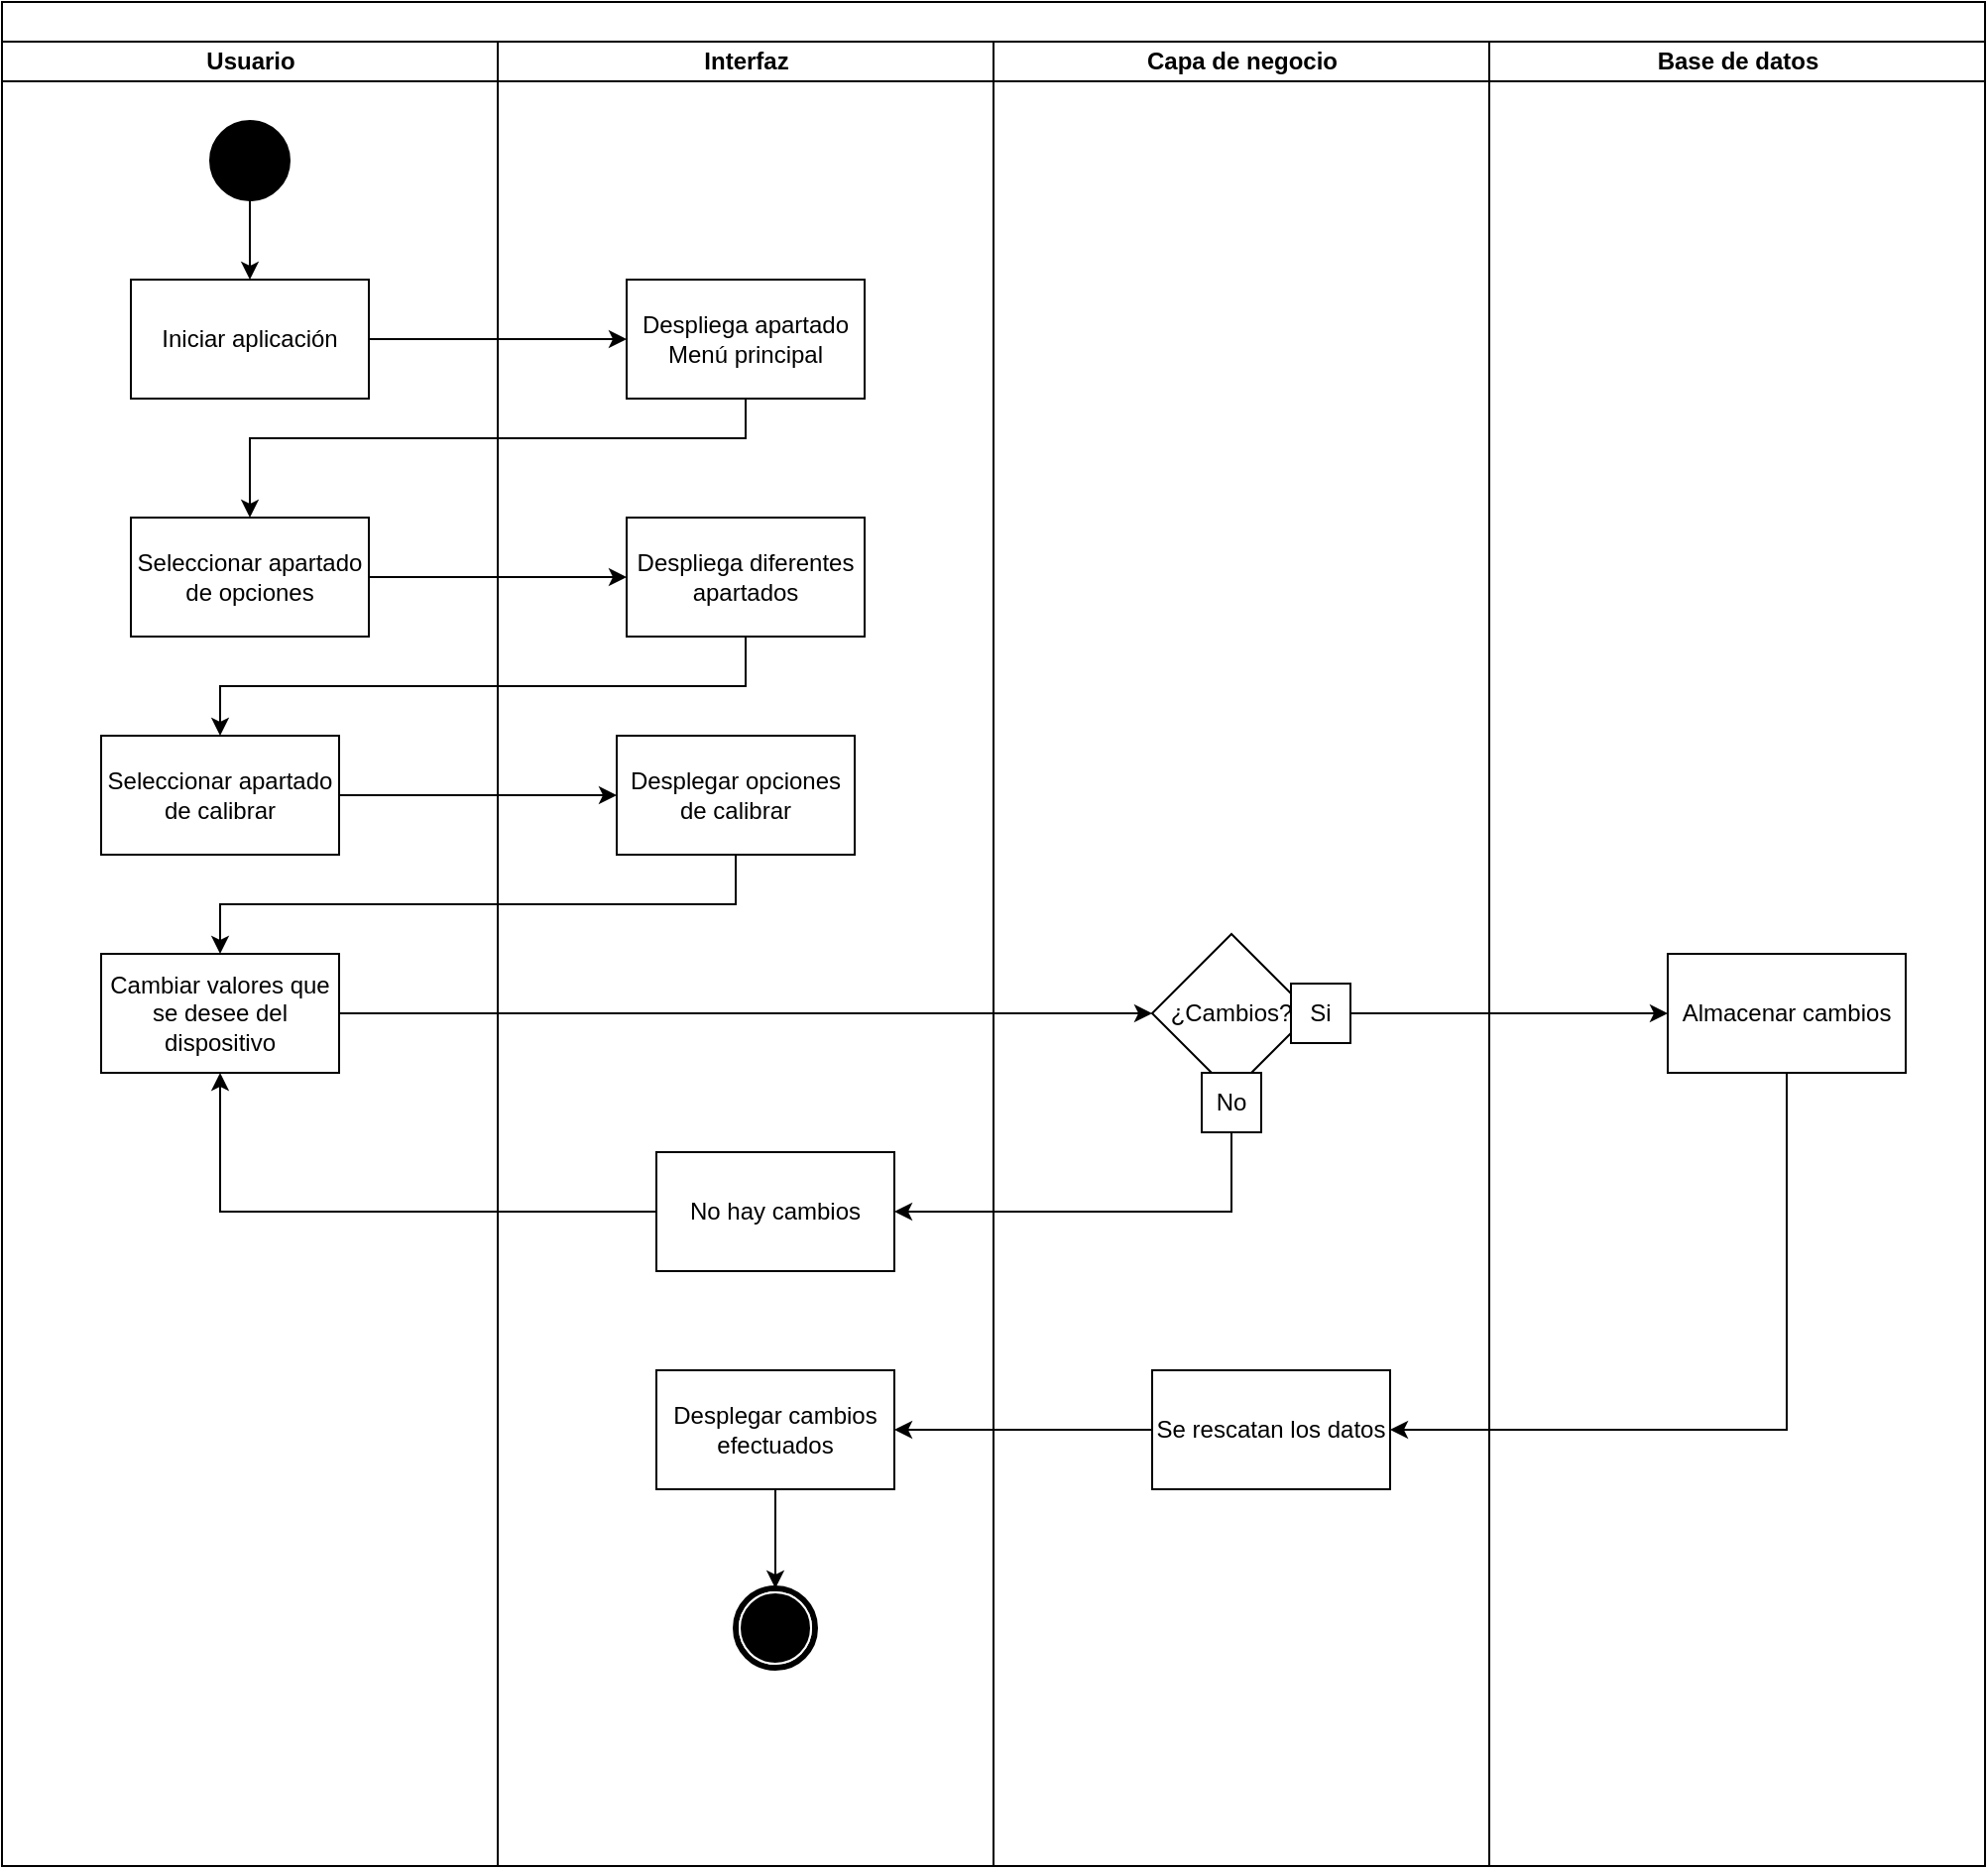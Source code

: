 <mxfile version="24.7.14">
  <diagram name="Página-1" id="jr31Qp8VH5XD6yN4iSkv">
    <mxGraphModel grid="1" page="1" gridSize="10" guides="1" tooltips="1" connect="1" arrows="1" fold="1" pageScale="1" pageWidth="827" pageHeight="1169" math="0" shadow="0">
      <root>
        <mxCell id="0" />
        <mxCell id="1" parent="0" />
        <mxCell id="7v-5D1nOGoh0MBonF9Dy-1" value="" style="swimlane;html=1;childLayout=stackLayout;startSize=20;rounded=0;shadow=0;comic=0;labelBackgroundColor=none;strokeWidth=1;fontFamily=Verdana;fontSize=12;align=center;direction=east;" vertex="1" parent="1">
          <mxGeometry x="320" y="70" width="1000" height="940" as="geometry">
            <mxRectangle y="20" width="70" height="30" as="alternateBounds" />
          </mxGeometry>
        </mxCell>
        <mxCell id="7v-5D1nOGoh0MBonF9Dy-2" value="Usuario" style="swimlane;html=1;startSize=20;" vertex="1" parent="7v-5D1nOGoh0MBonF9Dy-1">
          <mxGeometry y="20" width="250" height="920" as="geometry" />
        </mxCell>
        <mxCell id="7v-5D1nOGoh0MBonF9Dy-3" style="edgeStyle=orthogonalEdgeStyle;rounded=0;orthogonalLoop=1;jettySize=auto;html=1;entryX=0.5;entryY=0;entryDx=0;entryDy=0;" edge="1" parent="7v-5D1nOGoh0MBonF9Dy-2" source="7v-5D1nOGoh0MBonF9Dy-4" target="7v-5D1nOGoh0MBonF9Dy-6">
          <mxGeometry relative="1" as="geometry" />
        </mxCell>
        <mxCell id="7v-5D1nOGoh0MBonF9Dy-4" value="" style="ellipse;whiteSpace=wrap;html=1;rounded=0;shadow=0;comic=0;labelBackgroundColor=none;strokeWidth=1;fillColor=#000000;fontFamily=Verdana;fontSize=12;align=center;" vertex="1" parent="7v-5D1nOGoh0MBonF9Dy-2">
          <mxGeometry x="105" y="40" width="40" height="40" as="geometry" />
        </mxCell>
        <mxCell id="7v-5D1nOGoh0MBonF9Dy-6" value="Iniciar aplicación" style="rounded=0;whiteSpace=wrap;html=1;" vertex="1" parent="7v-5D1nOGoh0MBonF9Dy-2">
          <mxGeometry x="65" y="120" width="120" height="60" as="geometry" />
        </mxCell>
        <mxCell id="7v-5D1nOGoh0MBonF9Dy-7" value="Seleccionar apartado de opciones" style="whiteSpace=wrap;html=1;rounded=0;" vertex="1" parent="7v-5D1nOGoh0MBonF9Dy-2">
          <mxGeometry x="65" y="240" width="120" height="60" as="geometry" />
        </mxCell>
        <mxCell id="2JkWDgVvfD1crNLX6o0x-1" value="Seleccionar apartado de calibrar" style="whiteSpace=wrap;html=1;rounded=0;" vertex="1" parent="7v-5D1nOGoh0MBonF9Dy-2">
          <mxGeometry x="50" y="350" width="120" height="60" as="geometry" />
        </mxCell>
        <mxCell id="2JkWDgVvfD1crNLX6o0x-6" value="Cambiar valores que se desee del dispositivo" style="whiteSpace=wrap;html=1;rounded=0;" vertex="1" parent="7v-5D1nOGoh0MBonF9Dy-2">
          <mxGeometry x="50" y="460" width="120" height="60" as="geometry" />
        </mxCell>
        <mxCell id="7v-5D1nOGoh0MBonF9Dy-13" value="Interfaz" style="swimlane;html=1;startSize=20;" vertex="1" parent="7v-5D1nOGoh0MBonF9Dy-1">
          <mxGeometry x="250" y="20" width="250" height="920" as="geometry" />
        </mxCell>
        <mxCell id="7v-5D1nOGoh0MBonF9Dy-14" value="Despliega apartado Menú principal" style="rounded=0;whiteSpace=wrap;html=1;" vertex="1" parent="7v-5D1nOGoh0MBonF9Dy-13">
          <mxGeometry x="65" y="120" width="120" height="60" as="geometry" />
        </mxCell>
        <mxCell id="7v-5D1nOGoh0MBonF9Dy-15" value="&lt;div&gt;Despliega diferentes apartados&lt;/div&gt;" style="whiteSpace=wrap;html=1;rounded=0;" vertex="1" parent="7v-5D1nOGoh0MBonF9Dy-13">
          <mxGeometry x="65" y="240" width="120" height="60" as="geometry" />
        </mxCell>
        <mxCell id="vDfYHFcibt7ofE_CBs7i-1" value="Desplegar opciones de calibrar" style="whiteSpace=wrap;html=1;rounded=0;" vertex="1" parent="7v-5D1nOGoh0MBonF9Dy-13">
          <mxGeometry x="60" y="350" width="120" height="60" as="geometry" />
        </mxCell>
        <mxCell id="7v-5D1nOGoh0MBonF9Dy-5" value="" style="shape=mxgraph.bpmn.shape;html=1;verticalLabelPosition=bottom;labelBackgroundColor=#ffffff;verticalAlign=top;perimeter=ellipsePerimeter;outline=end;symbol=terminate;rounded=0;shadow=0;comic=0;strokeWidth=1;fontFamily=Verdana;fontSize=12;align=center;" vertex="1" parent="7v-5D1nOGoh0MBonF9Dy-13">
          <mxGeometry x="120" y="780" width="40" height="40" as="geometry" />
        </mxCell>
        <mxCell id="RfcZGqsw8joskzsknGYL-6" value="No hay cambios" style="whiteSpace=wrap;html=1;rounded=0;" vertex="1" parent="7v-5D1nOGoh0MBonF9Dy-13">
          <mxGeometry x="80" y="560" width="120" height="60" as="geometry" />
        </mxCell>
        <mxCell id="RfcZGqsw8joskzsknGYL-12" style="edgeStyle=orthogonalEdgeStyle;rounded=0;orthogonalLoop=1;jettySize=auto;html=1;exitX=0.5;exitY=1;exitDx=0;exitDy=0;entryX=0.5;entryY=0;entryDx=0;entryDy=0;" edge="1" parent="7v-5D1nOGoh0MBonF9Dy-13" source="RfcZGqsw8joskzsknGYL-10" target="7v-5D1nOGoh0MBonF9Dy-5">
          <mxGeometry relative="1" as="geometry" />
        </mxCell>
        <mxCell id="RfcZGqsw8joskzsknGYL-10" value="Desplegar cambios efectuados" style="whiteSpace=wrap;html=1;rounded=0;" vertex="1" parent="7v-5D1nOGoh0MBonF9Dy-13">
          <mxGeometry x="80" y="670" width="120" height="60" as="geometry" />
        </mxCell>
        <mxCell id="7v-5D1nOGoh0MBonF9Dy-21" value="Capa de negocio" style="swimlane;html=1;startSize=20;" vertex="1" parent="7v-5D1nOGoh0MBonF9Dy-1">
          <mxGeometry x="500" y="20" width="250" height="920" as="geometry">
            <mxRectangle x="500" y="20" width="40" height="970" as="alternateBounds" />
          </mxGeometry>
        </mxCell>
        <mxCell id="vDfYHFcibt7ofE_CBs7i-11" value="Se rescatan los datos" style="whiteSpace=wrap;html=1;rounded=0;" vertex="1" parent="7v-5D1nOGoh0MBonF9Dy-21">
          <mxGeometry x="80" y="670" width="120" height="60" as="geometry" />
        </mxCell>
        <mxCell id="RfcZGqsw8joskzsknGYL-1" value="¿Cambios?" style="rhombus;whiteSpace=wrap;html=1;" vertex="1" parent="7v-5D1nOGoh0MBonF9Dy-21">
          <mxGeometry x="80" y="450" width="80" height="80" as="geometry" />
        </mxCell>
        <mxCell id="RfcZGqsw8joskzsknGYL-2" value="Si" style="whiteSpace=wrap;html=1;aspect=fixed;" vertex="1" parent="7v-5D1nOGoh0MBonF9Dy-21">
          <mxGeometry x="150" y="475" width="30" height="30" as="geometry" />
        </mxCell>
        <mxCell id="RfcZGqsw8joskzsknGYL-3" value="No" style="whiteSpace=wrap;html=1;aspect=fixed;" vertex="1" parent="7v-5D1nOGoh0MBonF9Dy-21">
          <mxGeometry x="105" y="520" width="30" height="30" as="geometry" />
        </mxCell>
        <mxCell id="7v-5D1nOGoh0MBonF9Dy-27" value="Base de datos" style="swimlane;html=1;startSize=20;" vertex="1" parent="7v-5D1nOGoh0MBonF9Dy-1">
          <mxGeometry x="750" y="20" width="250" height="920" as="geometry">
            <mxRectangle x="500" y="20" width="40" height="970" as="alternateBounds" />
          </mxGeometry>
        </mxCell>
        <mxCell id="RfcZGqsw8joskzsknGYL-4" value="Almacenar cambios" style="whiteSpace=wrap;html=1;rounded=0;" vertex="1" parent="7v-5D1nOGoh0MBonF9Dy-27">
          <mxGeometry x="90" y="460" width="120" height="60" as="geometry" />
        </mxCell>
        <mxCell id="7v-5D1nOGoh0MBonF9Dy-29" style="edgeStyle=orthogonalEdgeStyle;rounded=0;orthogonalLoop=1;jettySize=auto;html=1;entryX=0;entryY=0.5;entryDx=0;entryDy=0;" edge="1" parent="7v-5D1nOGoh0MBonF9Dy-1" source="7v-5D1nOGoh0MBonF9Dy-6" target="7v-5D1nOGoh0MBonF9Dy-14">
          <mxGeometry relative="1" as="geometry" />
        </mxCell>
        <mxCell id="7v-5D1nOGoh0MBonF9Dy-30" value="" style="edgeStyle=orthogonalEdgeStyle;rounded=0;orthogonalLoop=1;jettySize=auto;html=1;" edge="1" parent="7v-5D1nOGoh0MBonF9Dy-1" source="7v-5D1nOGoh0MBonF9Dy-14" target="7v-5D1nOGoh0MBonF9Dy-7">
          <mxGeometry relative="1" as="geometry">
            <Array as="points">
              <mxPoint x="375" y="220" />
              <mxPoint x="125" y="220" />
            </Array>
          </mxGeometry>
        </mxCell>
        <mxCell id="7v-5D1nOGoh0MBonF9Dy-31" value="" style="edgeStyle=orthogonalEdgeStyle;rounded=0;orthogonalLoop=1;jettySize=auto;html=1;entryX=0;entryY=0.5;entryDx=0;entryDy=0;exitX=1;exitY=0.5;exitDx=0;exitDy=0;" edge="1" parent="7v-5D1nOGoh0MBonF9Dy-1" source="7v-5D1nOGoh0MBonF9Dy-7" target="7v-5D1nOGoh0MBonF9Dy-15">
          <mxGeometry relative="1" as="geometry">
            <mxPoint x="210" y="290" as="sourcePoint" />
            <Array as="points" />
          </mxGeometry>
        </mxCell>
        <mxCell id="2JkWDgVvfD1crNLX6o0x-2" style="edgeStyle=orthogonalEdgeStyle;rounded=0;orthogonalLoop=1;jettySize=auto;html=1;exitX=0.5;exitY=1;exitDx=0;exitDy=0;entryX=0.5;entryY=0;entryDx=0;entryDy=0;" edge="1" parent="7v-5D1nOGoh0MBonF9Dy-1" source="7v-5D1nOGoh0MBonF9Dy-15" target="2JkWDgVvfD1crNLX6o0x-1">
          <mxGeometry relative="1" as="geometry" />
        </mxCell>
        <mxCell id="vDfYHFcibt7ofE_CBs7i-2" style="edgeStyle=orthogonalEdgeStyle;rounded=0;orthogonalLoop=1;jettySize=auto;html=1;exitX=1;exitY=0.5;exitDx=0;exitDy=0;entryX=0;entryY=0.5;entryDx=0;entryDy=0;" edge="1" parent="7v-5D1nOGoh0MBonF9Dy-1" source="2JkWDgVvfD1crNLX6o0x-1" target="vDfYHFcibt7ofE_CBs7i-1">
          <mxGeometry relative="1" as="geometry" />
        </mxCell>
        <mxCell id="vDfYHFcibt7ofE_CBs7i-3" style="edgeStyle=orthogonalEdgeStyle;rounded=0;orthogonalLoop=1;jettySize=auto;html=1;exitX=0.5;exitY=1;exitDx=0;exitDy=0;entryX=0.5;entryY=0;entryDx=0;entryDy=0;" edge="1" parent="7v-5D1nOGoh0MBonF9Dy-1" source="vDfYHFcibt7ofE_CBs7i-1" target="2JkWDgVvfD1crNLX6o0x-6">
          <mxGeometry relative="1" as="geometry" />
        </mxCell>
        <mxCell id="vDfYHFcibt7ofE_CBs7i-8" style="edgeStyle=orthogonalEdgeStyle;rounded=0;orthogonalLoop=1;jettySize=auto;html=1;exitX=1;exitY=0.5;exitDx=0;exitDy=0;entryX=0;entryY=0.5;entryDx=0;entryDy=0;" edge="1" parent="7v-5D1nOGoh0MBonF9Dy-1" source="2JkWDgVvfD1crNLX6o0x-6">
          <mxGeometry relative="1" as="geometry">
            <mxPoint x="580" y="510" as="targetPoint" />
          </mxGeometry>
        </mxCell>
        <mxCell id="RfcZGqsw8joskzsknGYL-5" style="edgeStyle=orthogonalEdgeStyle;rounded=0;orthogonalLoop=1;jettySize=auto;html=1;exitX=1;exitY=0.5;exitDx=0;exitDy=0;entryX=0;entryY=0.5;entryDx=0;entryDy=0;" edge="1" parent="7v-5D1nOGoh0MBonF9Dy-1" source="RfcZGqsw8joskzsknGYL-2" target="RfcZGqsw8joskzsknGYL-4">
          <mxGeometry relative="1" as="geometry" />
        </mxCell>
        <mxCell id="RfcZGqsw8joskzsknGYL-7" style="edgeStyle=orthogonalEdgeStyle;rounded=0;orthogonalLoop=1;jettySize=auto;html=1;exitX=0.5;exitY=1;exitDx=0;exitDy=0;entryX=1;entryY=0.5;entryDx=0;entryDy=0;" edge="1" parent="7v-5D1nOGoh0MBonF9Dy-1" source="RfcZGqsw8joskzsknGYL-3" target="RfcZGqsw8joskzsknGYL-6">
          <mxGeometry relative="1" as="geometry" />
        </mxCell>
        <mxCell id="RfcZGqsw8joskzsknGYL-8" style="edgeStyle=orthogonalEdgeStyle;rounded=0;orthogonalLoop=1;jettySize=auto;html=1;exitX=0;exitY=0.5;exitDx=0;exitDy=0;entryX=0.5;entryY=1;entryDx=0;entryDy=0;" edge="1" parent="7v-5D1nOGoh0MBonF9Dy-1" source="RfcZGqsw8joskzsknGYL-6" target="2JkWDgVvfD1crNLX6o0x-6">
          <mxGeometry relative="1" as="geometry" />
        </mxCell>
        <mxCell id="RfcZGqsw8joskzsknGYL-9" style="edgeStyle=orthogonalEdgeStyle;rounded=0;orthogonalLoop=1;jettySize=auto;html=1;exitX=0.5;exitY=1;exitDx=0;exitDy=0;entryX=1;entryY=0.5;entryDx=0;entryDy=0;" edge="1" parent="7v-5D1nOGoh0MBonF9Dy-1" source="RfcZGqsw8joskzsknGYL-4" target="vDfYHFcibt7ofE_CBs7i-11">
          <mxGeometry relative="1" as="geometry" />
        </mxCell>
        <mxCell id="RfcZGqsw8joskzsknGYL-11" style="edgeStyle=orthogonalEdgeStyle;rounded=0;orthogonalLoop=1;jettySize=auto;html=1;exitX=0;exitY=0.5;exitDx=0;exitDy=0;entryX=1;entryY=0.5;entryDx=0;entryDy=0;" edge="1" parent="7v-5D1nOGoh0MBonF9Dy-1" source="vDfYHFcibt7ofE_CBs7i-11" target="RfcZGqsw8joskzsknGYL-10">
          <mxGeometry relative="1" as="geometry" />
        </mxCell>
      </root>
    </mxGraphModel>
  </diagram>
</mxfile>
